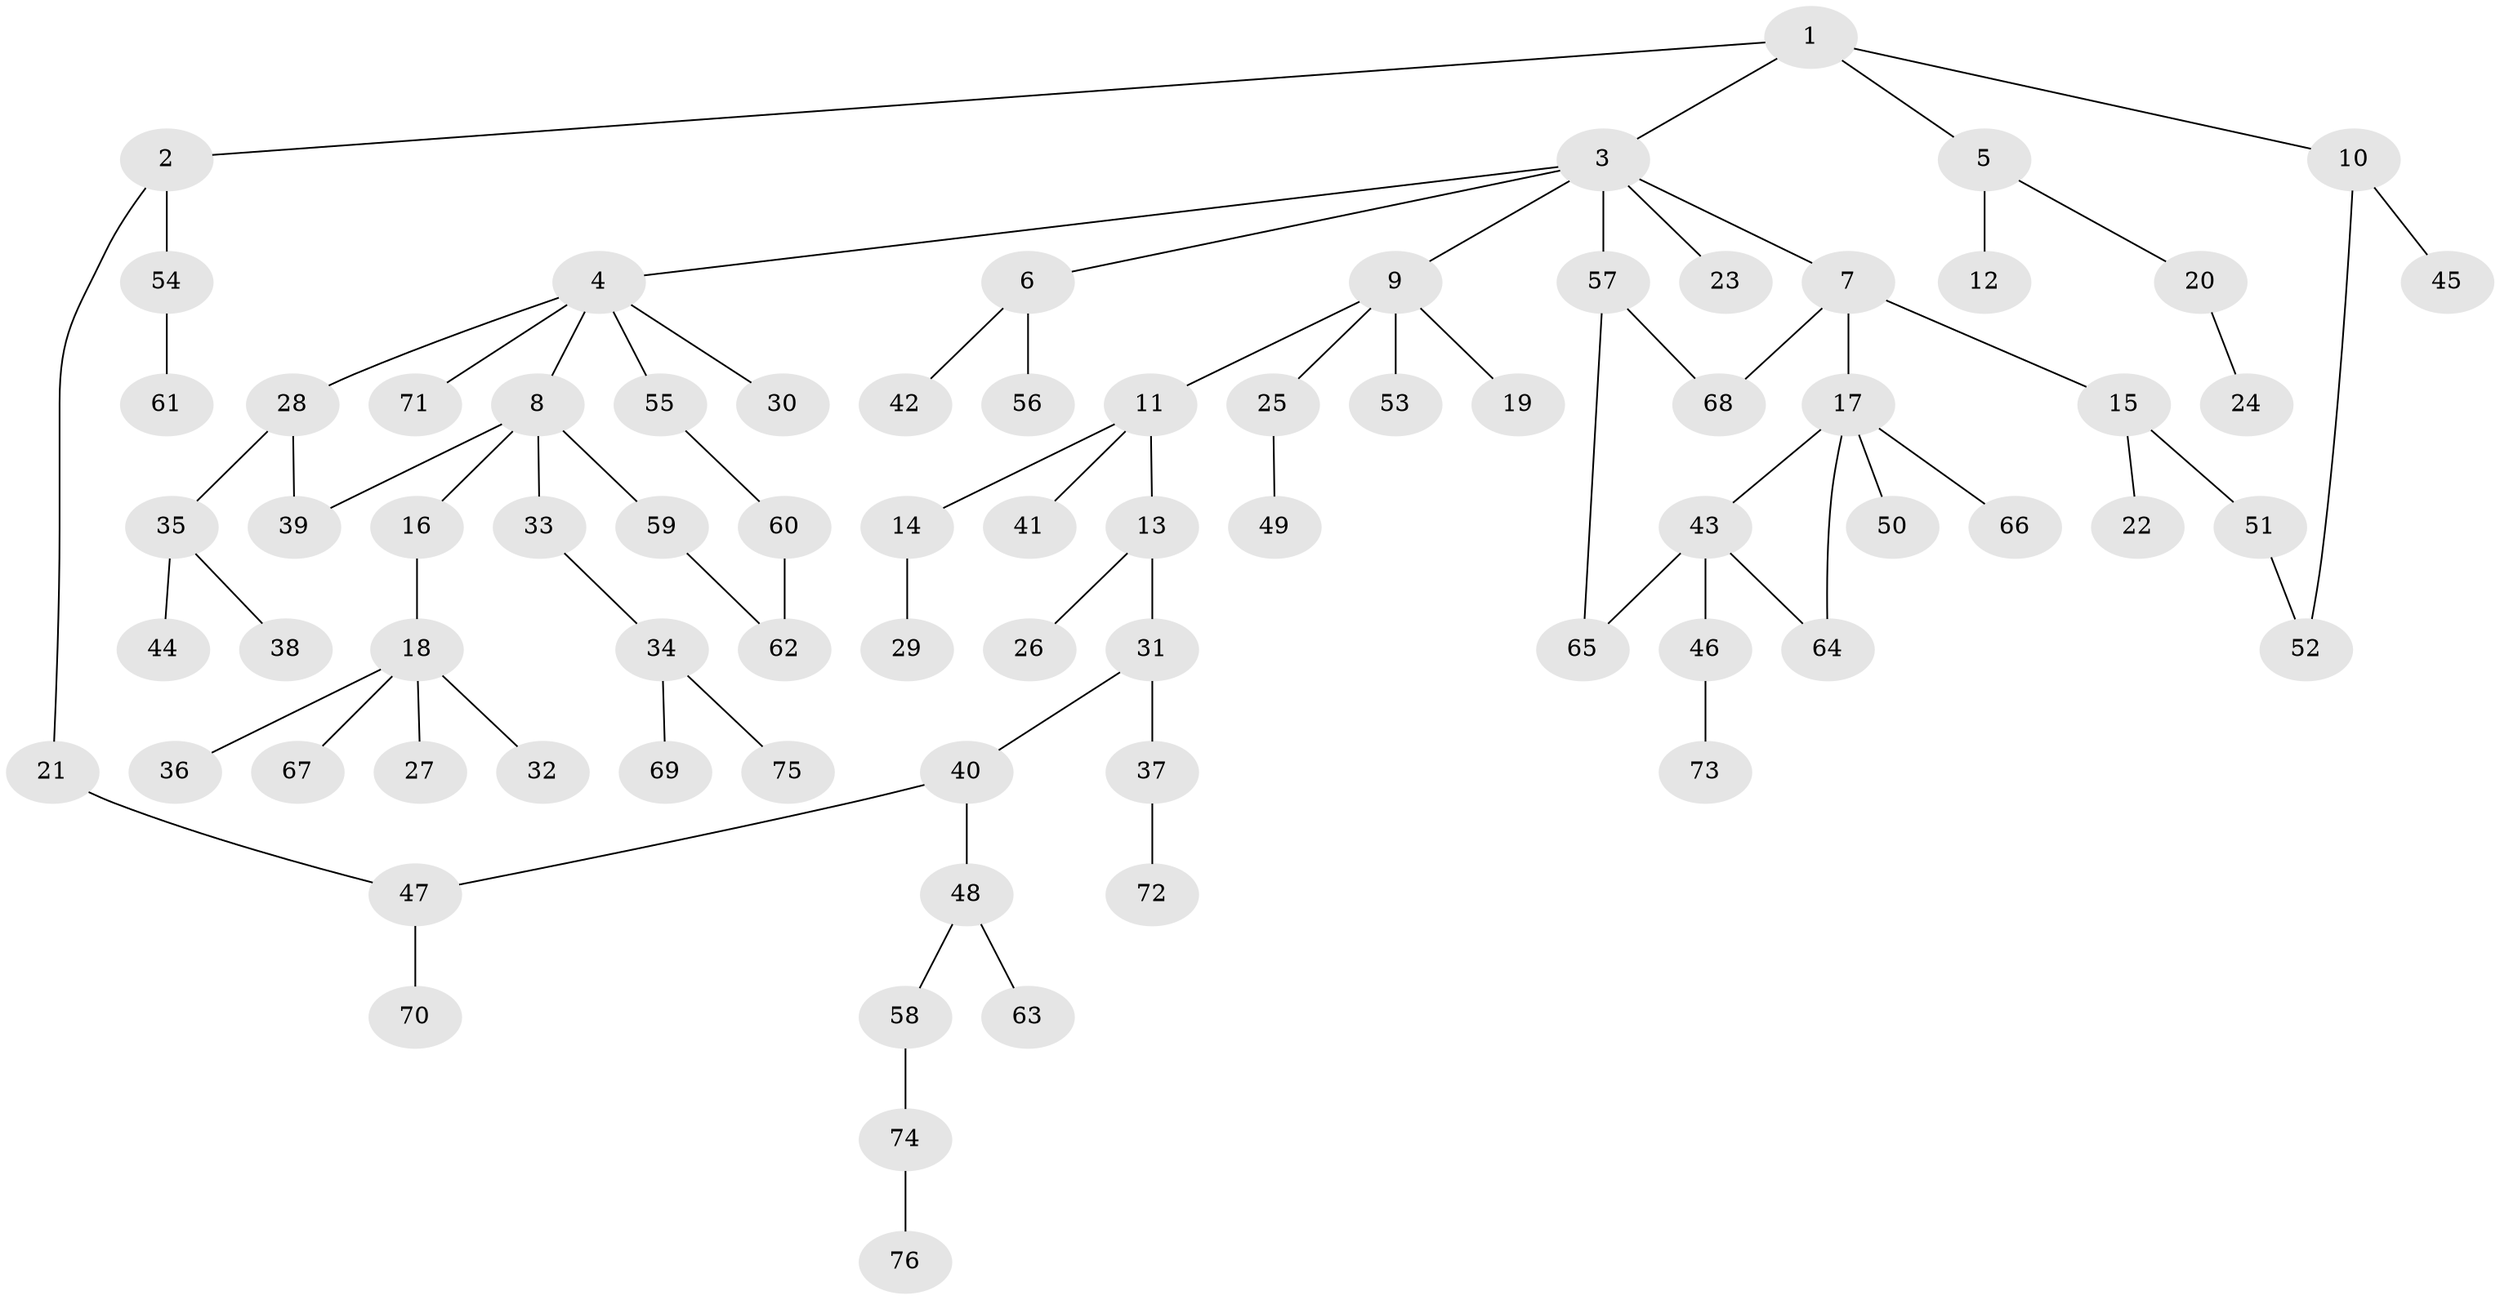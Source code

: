 // Generated by graph-tools (version 1.1) at 2025/13/03/09/25 04:13:19]
// undirected, 76 vertices, 82 edges
graph export_dot {
graph [start="1"]
  node [color=gray90,style=filled];
  1;
  2;
  3;
  4;
  5;
  6;
  7;
  8;
  9;
  10;
  11;
  12;
  13;
  14;
  15;
  16;
  17;
  18;
  19;
  20;
  21;
  22;
  23;
  24;
  25;
  26;
  27;
  28;
  29;
  30;
  31;
  32;
  33;
  34;
  35;
  36;
  37;
  38;
  39;
  40;
  41;
  42;
  43;
  44;
  45;
  46;
  47;
  48;
  49;
  50;
  51;
  52;
  53;
  54;
  55;
  56;
  57;
  58;
  59;
  60;
  61;
  62;
  63;
  64;
  65;
  66;
  67;
  68;
  69;
  70;
  71;
  72;
  73;
  74;
  75;
  76;
  1 -- 2;
  1 -- 3;
  1 -- 5;
  1 -- 10;
  2 -- 21;
  2 -- 54;
  3 -- 4;
  3 -- 6;
  3 -- 7;
  3 -- 9;
  3 -- 23;
  3 -- 57;
  4 -- 8;
  4 -- 28;
  4 -- 30;
  4 -- 55;
  4 -- 71;
  5 -- 12;
  5 -- 20;
  6 -- 42;
  6 -- 56;
  7 -- 15;
  7 -- 17;
  7 -- 68;
  8 -- 16;
  8 -- 33;
  8 -- 39;
  8 -- 59;
  9 -- 11;
  9 -- 19;
  9 -- 25;
  9 -- 53;
  10 -- 45;
  10 -- 52;
  11 -- 13;
  11 -- 14;
  11 -- 41;
  13 -- 26;
  13 -- 31;
  14 -- 29;
  15 -- 22;
  15 -- 51;
  16 -- 18;
  17 -- 43;
  17 -- 50;
  17 -- 66;
  17 -- 64;
  18 -- 27;
  18 -- 32;
  18 -- 36;
  18 -- 67;
  20 -- 24;
  21 -- 47;
  25 -- 49;
  28 -- 35;
  28 -- 39;
  31 -- 37;
  31 -- 40;
  33 -- 34;
  34 -- 69;
  34 -- 75;
  35 -- 38;
  35 -- 44;
  37 -- 72;
  40 -- 48;
  40 -- 47;
  43 -- 46;
  43 -- 64;
  43 -- 65;
  46 -- 73;
  47 -- 70;
  48 -- 58;
  48 -- 63;
  51 -- 52;
  54 -- 61;
  55 -- 60;
  57 -- 68;
  57 -- 65;
  58 -- 74;
  59 -- 62;
  60 -- 62;
  74 -- 76;
}
